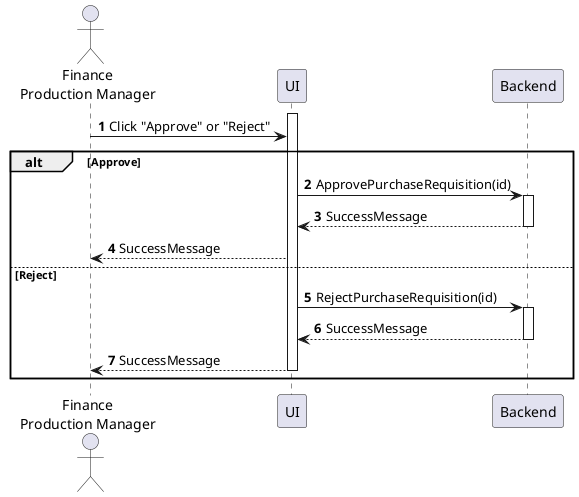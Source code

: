 @startuml purchase-requisition-approve
autonumber

actor "Finance\nProduction Manager" as a
participant UI as f
participant Backend as b

activate f
a -> f : Click "Approve" or "Reject"

alt Approve
    f -> b : ApprovePurchaseRequisition(id)
    activate b
    b --> f : SuccessMessage
    deactivate b
    f --> a : SuccessMessage
else Reject
    f -> b : RejectPurchaseRequisition(id)
    activate b
    return SuccessMessage
    f --> a : SuccessMessage
    deactivate f
end
@enduml